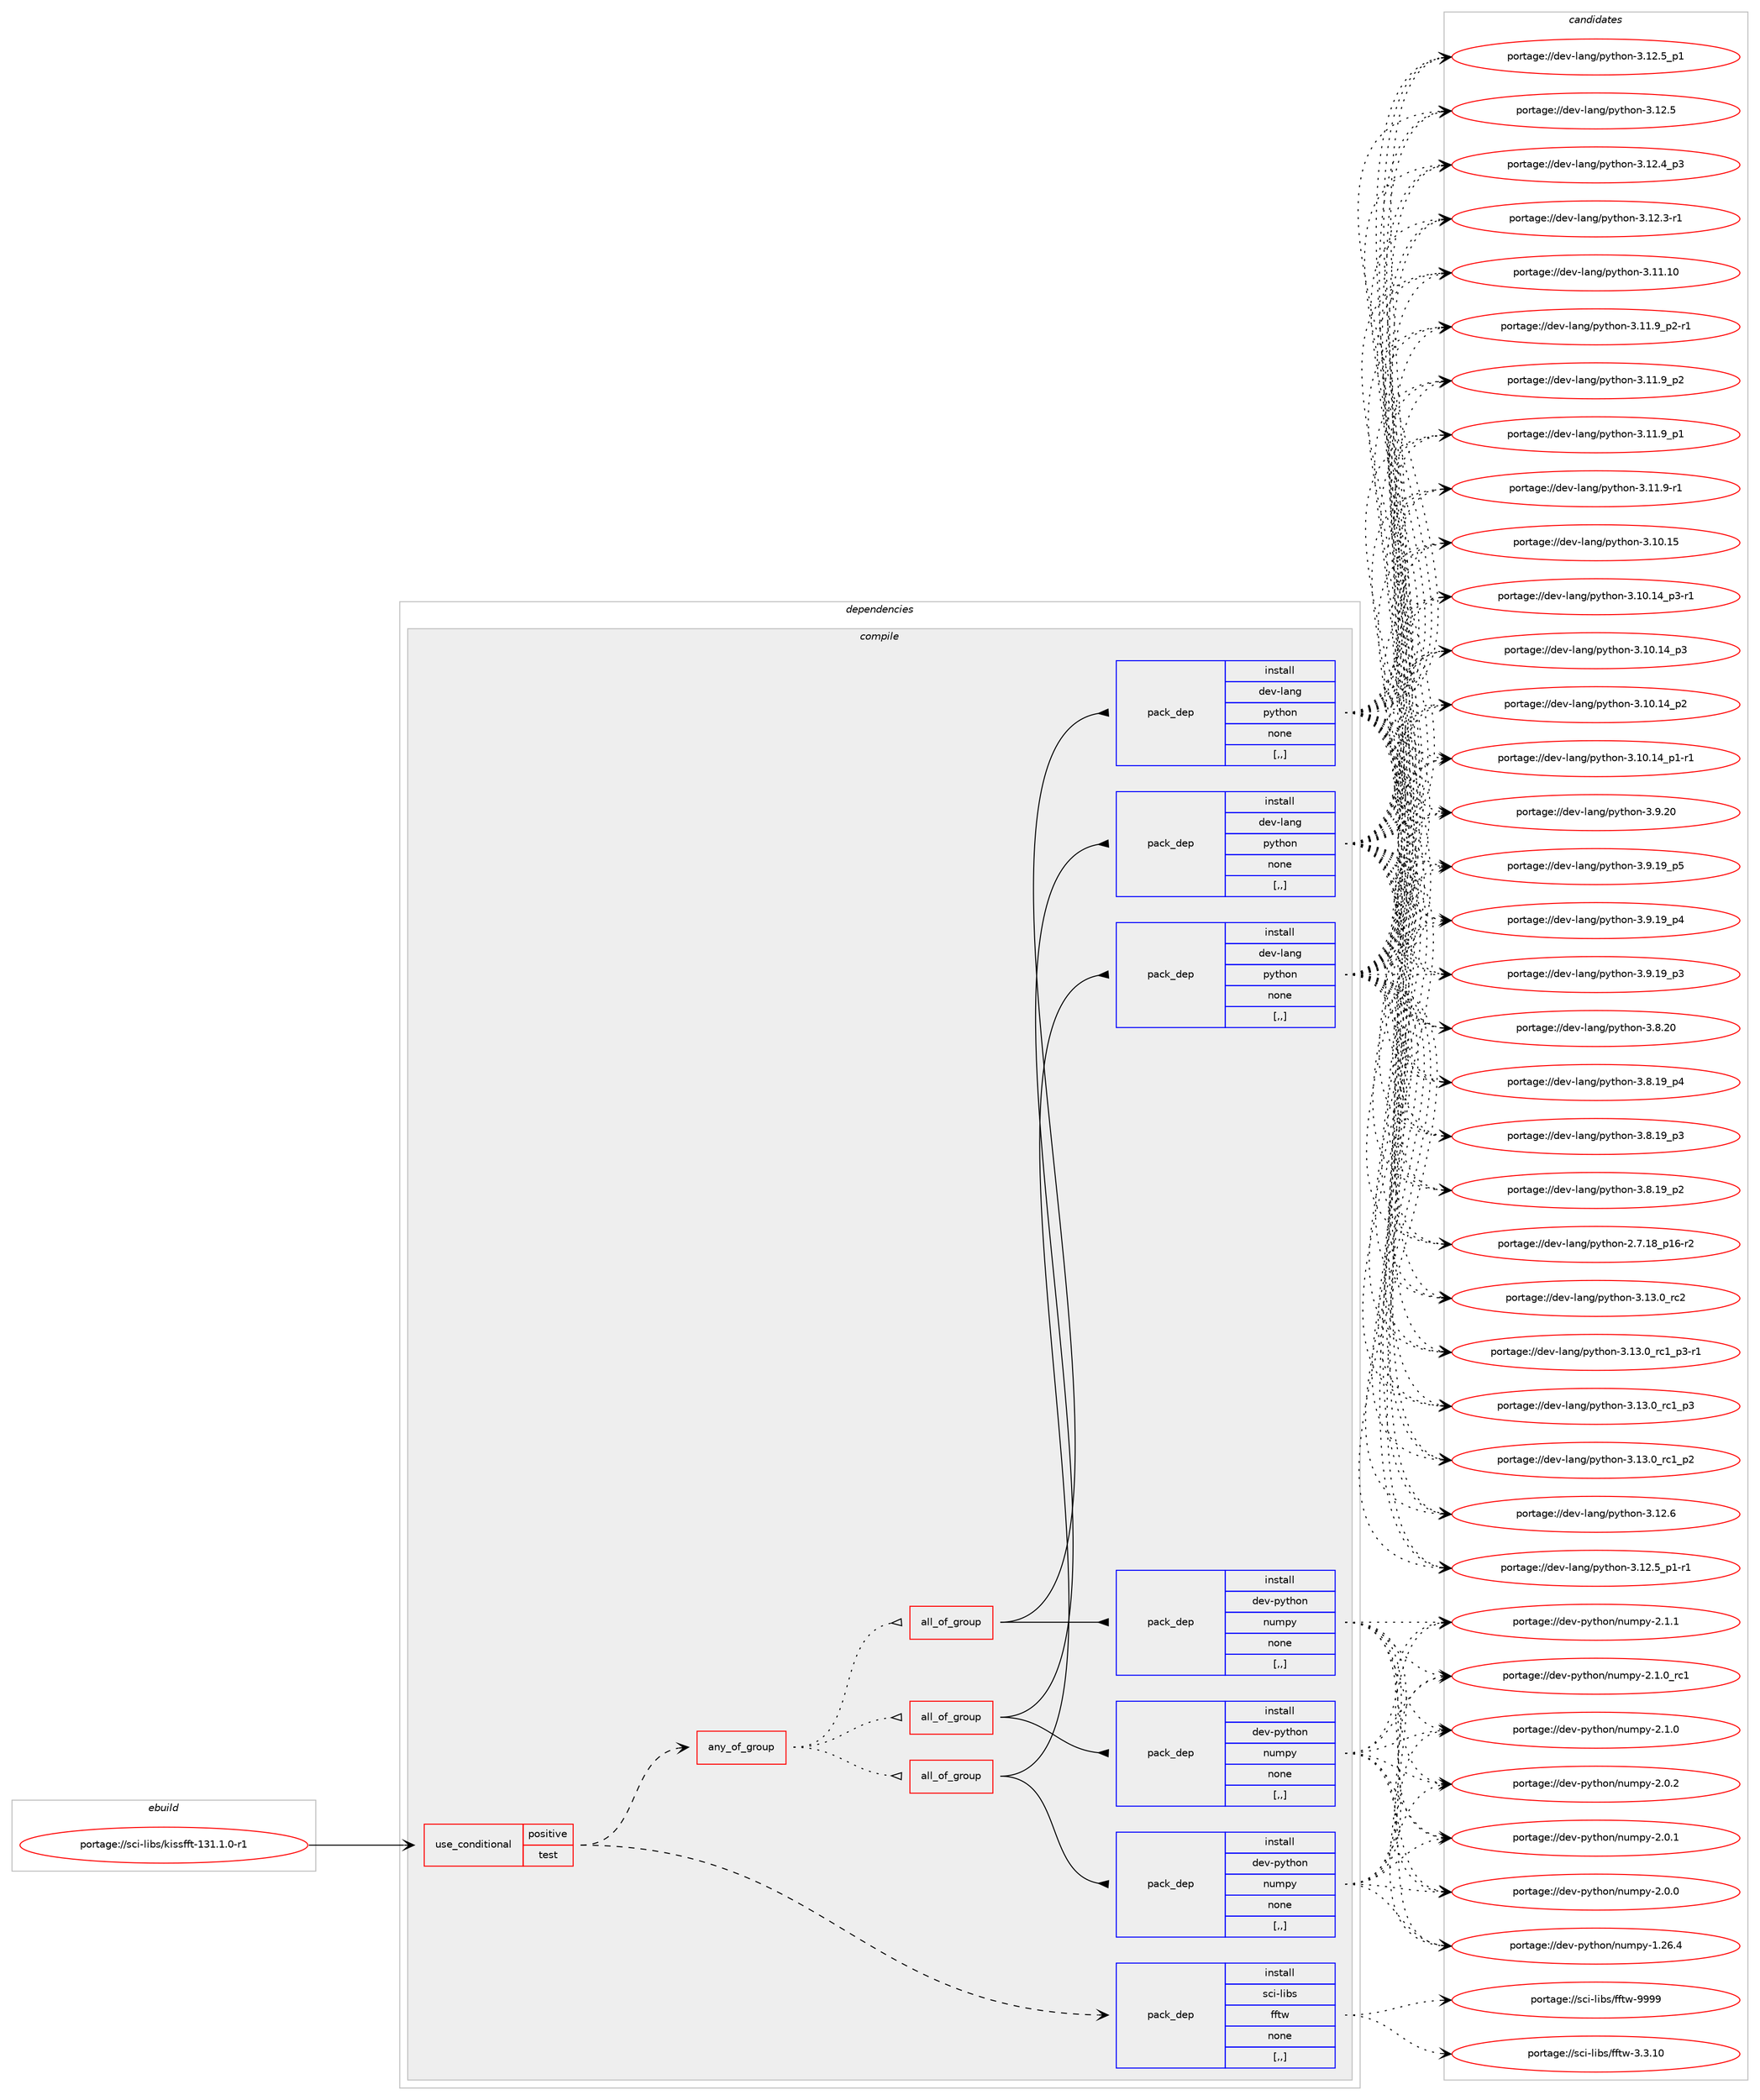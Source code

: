 digraph prolog {

# *************
# Graph options
# *************

newrank=true;
concentrate=true;
compound=true;
graph [rankdir=LR,fontname=Helvetica,fontsize=10,ranksep=1.5];#, ranksep=2.5, nodesep=0.2];
edge  [arrowhead=vee];
node  [fontname=Helvetica,fontsize=10];

# **********
# The ebuild
# **********

subgraph cluster_leftcol {
color=gray;
label=<<i>ebuild</i>>;
id [label="portage://sci-libs/kissfft-131.1.0-r1", color=red, width=4, href="../sci-libs/kissfft-131.1.0-r1.svg"];
}

# ****************
# The dependencies
# ****************

subgraph cluster_midcol {
color=gray;
label=<<i>dependencies</i>>;
subgraph cluster_compile {
fillcolor="#eeeeee";
style=filled;
label=<<i>compile</i>>;
subgraph cond240177 {
dependency912205 [label=<<TABLE BORDER="0" CELLBORDER="1" CELLSPACING="0" CELLPADDING="4"><TR><TD ROWSPAN="3" CELLPADDING="10">use_conditional</TD></TR><TR><TD>positive</TD></TR><TR><TD>test</TD></TR></TABLE>>, shape=none, color=red];
subgraph pack665413 {
dependency912206 [label=<<TABLE BORDER="0" CELLBORDER="1" CELLSPACING="0" CELLPADDING="4" WIDTH="220"><TR><TD ROWSPAN="6" CELLPADDING="30">pack_dep</TD></TR><TR><TD WIDTH="110">install</TD></TR><TR><TD>sci-libs</TD></TR><TR><TD>fftw</TD></TR><TR><TD>none</TD></TR><TR><TD>[,,]</TD></TR></TABLE>>, shape=none, color=blue];
}
dependency912205:e -> dependency912206:w [weight=20,style="dashed",arrowhead="vee"];
subgraph any6188 {
dependency912207 [label=<<TABLE BORDER="0" CELLBORDER="1" CELLSPACING="0" CELLPADDING="4"><TR><TD CELLPADDING="10">any_of_group</TD></TR></TABLE>>, shape=none, color=red];subgraph all430 {
dependency912208 [label=<<TABLE BORDER="0" CELLBORDER="1" CELLSPACING="0" CELLPADDING="4"><TR><TD CELLPADDING="10">all_of_group</TD></TR></TABLE>>, shape=none, color=red];subgraph pack665414 {
dependency912209 [label=<<TABLE BORDER="0" CELLBORDER="1" CELLSPACING="0" CELLPADDING="4" WIDTH="220"><TR><TD ROWSPAN="6" CELLPADDING="30">pack_dep</TD></TR><TR><TD WIDTH="110">install</TD></TR><TR><TD>dev-lang</TD></TR><TR><TD>python</TD></TR><TR><TD>none</TD></TR><TR><TD>[,,]</TD></TR></TABLE>>, shape=none, color=blue];
}
dependency912208:e -> dependency912209:w [weight=20,style="solid",arrowhead="inv"];
subgraph pack665415 {
dependency912210 [label=<<TABLE BORDER="0" CELLBORDER="1" CELLSPACING="0" CELLPADDING="4" WIDTH="220"><TR><TD ROWSPAN="6" CELLPADDING="30">pack_dep</TD></TR><TR><TD WIDTH="110">install</TD></TR><TR><TD>dev-python</TD></TR><TR><TD>numpy</TD></TR><TR><TD>none</TD></TR><TR><TD>[,,]</TD></TR></TABLE>>, shape=none, color=blue];
}
dependency912208:e -> dependency912210:w [weight=20,style="solid",arrowhead="inv"];
}
dependency912207:e -> dependency912208:w [weight=20,style="dotted",arrowhead="oinv"];
subgraph all431 {
dependency912211 [label=<<TABLE BORDER="0" CELLBORDER="1" CELLSPACING="0" CELLPADDING="4"><TR><TD CELLPADDING="10">all_of_group</TD></TR></TABLE>>, shape=none, color=red];subgraph pack665416 {
dependency912212 [label=<<TABLE BORDER="0" CELLBORDER="1" CELLSPACING="0" CELLPADDING="4" WIDTH="220"><TR><TD ROWSPAN="6" CELLPADDING="30">pack_dep</TD></TR><TR><TD WIDTH="110">install</TD></TR><TR><TD>dev-lang</TD></TR><TR><TD>python</TD></TR><TR><TD>none</TD></TR><TR><TD>[,,]</TD></TR></TABLE>>, shape=none, color=blue];
}
dependency912211:e -> dependency912212:w [weight=20,style="solid",arrowhead="inv"];
subgraph pack665417 {
dependency912213 [label=<<TABLE BORDER="0" CELLBORDER="1" CELLSPACING="0" CELLPADDING="4" WIDTH="220"><TR><TD ROWSPAN="6" CELLPADDING="30">pack_dep</TD></TR><TR><TD WIDTH="110">install</TD></TR><TR><TD>dev-python</TD></TR><TR><TD>numpy</TD></TR><TR><TD>none</TD></TR><TR><TD>[,,]</TD></TR></TABLE>>, shape=none, color=blue];
}
dependency912211:e -> dependency912213:w [weight=20,style="solid",arrowhead="inv"];
}
dependency912207:e -> dependency912211:w [weight=20,style="dotted",arrowhead="oinv"];
subgraph all432 {
dependency912214 [label=<<TABLE BORDER="0" CELLBORDER="1" CELLSPACING="0" CELLPADDING="4"><TR><TD CELLPADDING="10">all_of_group</TD></TR></TABLE>>, shape=none, color=red];subgraph pack665418 {
dependency912215 [label=<<TABLE BORDER="0" CELLBORDER="1" CELLSPACING="0" CELLPADDING="4" WIDTH="220"><TR><TD ROWSPAN="6" CELLPADDING="30">pack_dep</TD></TR><TR><TD WIDTH="110">install</TD></TR><TR><TD>dev-lang</TD></TR><TR><TD>python</TD></TR><TR><TD>none</TD></TR><TR><TD>[,,]</TD></TR></TABLE>>, shape=none, color=blue];
}
dependency912214:e -> dependency912215:w [weight=20,style="solid",arrowhead="inv"];
subgraph pack665419 {
dependency912216 [label=<<TABLE BORDER="0" CELLBORDER="1" CELLSPACING="0" CELLPADDING="4" WIDTH="220"><TR><TD ROWSPAN="6" CELLPADDING="30">pack_dep</TD></TR><TR><TD WIDTH="110">install</TD></TR><TR><TD>dev-python</TD></TR><TR><TD>numpy</TD></TR><TR><TD>none</TD></TR><TR><TD>[,,]</TD></TR></TABLE>>, shape=none, color=blue];
}
dependency912214:e -> dependency912216:w [weight=20,style="solid",arrowhead="inv"];
}
dependency912207:e -> dependency912214:w [weight=20,style="dotted",arrowhead="oinv"];
}
dependency912205:e -> dependency912207:w [weight=20,style="dashed",arrowhead="vee"];
}
id:e -> dependency912205:w [weight=20,style="solid",arrowhead="vee"];
}
subgraph cluster_compileandrun {
fillcolor="#eeeeee";
style=filled;
label=<<i>compile and run</i>>;
}
subgraph cluster_run {
fillcolor="#eeeeee";
style=filled;
label=<<i>run</i>>;
}
}

# **************
# The candidates
# **************

subgraph cluster_choices {
rank=same;
color=gray;
label=<<i>candidates</i>>;

subgraph choice665413 {
color=black;
nodesep=1;
choice115991054510810598115471021021161194557575757 [label="portage://sci-libs/fftw-9999", color=red, width=4,href="../sci-libs/fftw-9999.svg"];
choice1159910545108105981154710210211611945514651464948 [label="portage://sci-libs/fftw-3.3.10", color=red, width=4,href="../sci-libs/fftw-3.3.10.svg"];
dependency912206:e -> choice115991054510810598115471021021161194557575757:w [style=dotted,weight="100"];
dependency912206:e -> choice1159910545108105981154710210211611945514651464948:w [style=dotted,weight="100"];
}
subgraph choice665414 {
color=black;
nodesep=1;
choice10010111845108971101034711212111610411111045514649514648951149950 [label="portage://dev-lang/python-3.13.0_rc2", color=red, width=4,href="../dev-lang/python-3.13.0_rc2.svg"];
choice1001011184510897110103471121211161041111104551464951464895114994995112514511449 [label="portage://dev-lang/python-3.13.0_rc1_p3-r1", color=red, width=4,href="../dev-lang/python-3.13.0_rc1_p3-r1.svg"];
choice100101118451089711010347112121116104111110455146495146489511499499511251 [label="portage://dev-lang/python-3.13.0_rc1_p3", color=red, width=4,href="../dev-lang/python-3.13.0_rc1_p3.svg"];
choice100101118451089711010347112121116104111110455146495146489511499499511250 [label="portage://dev-lang/python-3.13.0_rc1_p2", color=red, width=4,href="../dev-lang/python-3.13.0_rc1_p2.svg"];
choice10010111845108971101034711212111610411111045514649504654 [label="portage://dev-lang/python-3.12.6", color=red, width=4,href="../dev-lang/python-3.12.6.svg"];
choice1001011184510897110103471121211161041111104551464950465395112494511449 [label="portage://dev-lang/python-3.12.5_p1-r1", color=red, width=4,href="../dev-lang/python-3.12.5_p1-r1.svg"];
choice100101118451089711010347112121116104111110455146495046539511249 [label="portage://dev-lang/python-3.12.5_p1", color=red, width=4,href="../dev-lang/python-3.12.5_p1.svg"];
choice10010111845108971101034711212111610411111045514649504653 [label="portage://dev-lang/python-3.12.5", color=red, width=4,href="../dev-lang/python-3.12.5.svg"];
choice100101118451089711010347112121116104111110455146495046529511251 [label="portage://dev-lang/python-3.12.4_p3", color=red, width=4,href="../dev-lang/python-3.12.4_p3.svg"];
choice100101118451089711010347112121116104111110455146495046514511449 [label="portage://dev-lang/python-3.12.3-r1", color=red, width=4,href="../dev-lang/python-3.12.3-r1.svg"];
choice1001011184510897110103471121211161041111104551464949464948 [label="portage://dev-lang/python-3.11.10", color=red, width=4,href="../dev-lang/python-3.11.10.svg"];
choice1001011184510897110103471121211161041111104551464949465795112504511449 [label="portage://dev-lang/python-3.11.9_p2-r1", color=red, width=4,href="../dev-lang/python-3.11.9_p2-r1.svg"];
choice100101118451089711010347112121116104111110455146494946579511250 [label="portage://dev-lang/python-3.11.9_p2", color=red, width=4,href="../dev-lang/python-3.11.9_p2.svg"];
choice100101118451089711010347112121116104111110455146494946579511249 [label="portage://dev-lang/python-3.11.9_p1", color=red, width=4,href="../dev-lang/python-3.11.9_p1.svg"];
choice100101118451089711010347112121116104111110455146494946574511449 [label="portage://dev-lang/python-3.11.9-r1", color=red, width=4,href="../dev-lang/python-3.11.9-r1.svg"];
choice1001011184510897110103471121211161041111104551464948464953 [label="portage://dev-lang/python-3.10.15", color=red, width=4,href="../dev-lang/python-3.10.15.svg"];
choice100101118451089711010347112121116104111110455146494846495295112514511449 [label="portage://dev-lang/python-3.10.14_p3-r1", color=red, width=4,href="../dev-lang/python-3.10.14_p3-r1.svg"];
choice10010111845108971101034711212111610411111045514649484649529511251 [label="portage://dev-lang/python-3.10.14_p3", color=red, width=4,href="../dev-lang/python-3.10.14_p3.svg"];
choice10010111845108971101034711212111610411111045514649484649529511250 [label="portage://dev-lang/python-3.10.14_p2", color=red, width=4,href="../dev-lang/python-3.10.14_p2.svg"];
choice100101118451089711010347112121116104111110455146494846495295112494511449 [label="portage://dev-lang/python-3.10.14_p1-r1", color=red, width=4,href="../dev-lang/python-3.10.14_p1-r1.svg"];
choice10010111845108971101034711212111610411111045514657465048 [label="portage://dev-lang/python-3.9.20", color=red, width=4,href="../dev-lang/python-3.9.20.svg"];
choice100101118451089711010347112121116104111110455146574649579511253 [label="portage://dev-lang/python-3.9.19_p5", color=red, width=4,href="../dev-lang/python-3.9.19_p5.svg"];
choice100101118451089711010347112121116104111110455146574649579511252 [label="portage://dev-lang/python-3.9.19_p4", color=red, width=4,href="../dev-lang/python-3.9.19_p4.svg"];
choice100101118451089711010347112121116104111110455146574649579511251 [label="portage://dev-lang/python-3.9.19_p3", color=red, width=4,href="../dev-lang/python-3.9.19_p3.svg"];
choice10010111845108971101034711212111610411111045514656465048 [label="portage://dev-lang/python-3.8.20", color=red, width=4,href="../dev-lang/python-3.8.20.svg"];
choice100101118451089711010347112121116104111110455146564649579511252 [label="portage://dev-lang/python-3.8.19_p4", color=red, width=4,href="../dev-lang/python-3.8.19_p4.svg"];
choice100101118451089711010347112121116104111110455146564649579511251 [label="portage://dev-lang/python-3.8.19_p3", color=red, width=4,href="../dev-lang/python-3.8.19_p3.svg"];
choice100101118451089711010347112121116104111110455146564649579511250 [label="portage://dev-lang/python-3.8.19_p2", color=red, width=4,href="../dev-lang/python-3.8.19_p2.svg"];
choice100101118451089711010347112121116104111110455046554649569511249544511450 [label="portage://dev-lang/python-2.7.18_p16-r2", color=red, width=4,href="../dev-lang/python-2.7.18_p16-r2.svg"];
dependency912209:e -> choice10010111845108971101034711212111610411111045514649514648951149950:w [style=dotted,weight="100"];
dependency912209:e -> choice1001011184510897110103471121211161041111104551464951464895114994995112514511449:w [style=dotted,weight="100"];
dependency912209:e -> choice100101118451089711010347112121116104111110455146495146489511499499511251:w [style=dotted,weight="100"];
dependency912209:e -> choice100101118451089711010347112121116104111110455146495146489511499499511250:w [style=dotted,weight="100"];
dependency912209:e -> choice10010111845108971101034711212111610411111045514649504654:w [style=dotted,weight="100"];
dependency912209:e -> choice1001011184510897110103471121211161041111104551464950465395112494511449:w [style=dotted,weight="100"];
dependency912209:e -> choice100101118451089711010347112121116104111110455146495046539511249:w [style=dotted,weight="100"];
dependency912209:e -> choice10010111845108971101034711212111610411111045514649504653:w [style=dotted,weight="100"];
dependency912209:e -> choice100101118451089711010347112121116104111110455146495046529511251:w [style=dotted,weight="100"];
dependency912209:e -> choice100101118451089711010347112121116104111110455146495046514511449:w [style=dotted,weight="100"];
dependency912209:e -> choice1001011184510897110103471121211161041111104551464949464948:w [style=dotted,weight="100"];
dependency912209:e -> choice1001011184510897110103471121211161041111104551464949465795112504511449:w [style=dotted,weight="100"];
dependency912209:e -> choice100101118451089711010347112121116104111110455146494946579511250:w [style=dotted,weight="100"];
dependency912209:e -> choice100101118451089711010347112121116104111110455146494946579511249:w [style=dotted,weight="100"];
dependency912209:e -> choice100101118451089711010347112121116104111110455146494946574511449:w [style=dotted,weight="100"];
dependency912209:e -> choice1001011184510897110103471121211161041111104551464948464953:w [style=dotted,weight="100"];
dependency912209:e -> choice100101118451089711010347112121116104111110455146494846495295112514511449:w [style=dotted,weight="100"];
dependency912209:e -> choice10010111845108971101034711212111610411111045514649484649529511251:w [style=dotted,weight="100"];
dependency912209:e -> choice10010111845108971101034711212111610411111045514649484649529511250:w [style=dotted,weight="100"];
dependency912209:e -> choice100101118451089711010347112121116104111110455146494846495295112494511449:w [style=dotted,weight="100"];
dependency912209:e -> choice10010111845108971101034711212111610411111045514657465048:w [style=dotted,weight="100"];
dependency912209:e -> choice100101118451089711010347112121116104111110455146574649579511253:w [style=dotted,weight="100"];
dependency912209:e -> choice100101118451089711010347112121116104111110455146574649579511252:w [style=dotted,weight="100"];
dependency912209:e -> choice100101118451089711010347112121116104111110455146574649579511251:w [style=dotted,weight="100"];
dependency912209:e -> choice10010111845108971101034711212111610411111045514656465048:w [style=dotted,weight="100"];
dependency912209:e -> choice100101118451089711010347112121116104111110455146564649579511252:w [style=dotted,weight="100"];
dependency912209:e -> choice100101118451089711010347112121116104111110455146564649579511251:w [style=dotted,weight="100"];
dependency912209:e -> choice100101118451089711010347112121116104111110455146564649579511250:w [style=dotted,weight="100"];
dependency912209:e -> choice100101118451089711010347112121116104111110455046554649569511249544511450:w [style=dotted,weight="100"];
}
subgraph choice665415 {
color=black;
nodesep=1;
choice1001011184511212111610411111047110117109112121455046494649 [label="portage://dev-python/numpy-2.1.1", color=red, width=4,href="../dev-python/numpy-2.1.1.svg"];
choice1001011184511212111610411111047110117109112121455046494648951149949 [label="portage://dev-python/numpy-2.1.0_rc1", color=red, width=4,href="../dev-python/numpy-2.1.0_rc1.svg"];
choice1001011184511212111610411111047110117109112121455046494648 [label="portage://dev-python/numpy-2.1.0", color=red, width=4,href="../dev-python/numpy-2.1.0.svg"];
choice1001011184511212111610411111047110117109112121455046484650 [label="portage://dev-python/numpy-2.0.2", color=red, width=4,href="../dev-python/numpy-2.0.2.svg"];
choice1001011184511212111610411111047110117109112121455046484649 [label="portage://dev-python/numpy-2.0.1", color=red, width=4,href="../dev-python/numpy-2.0.1.svg"];
choice1001011184511212111610411111047110117109112121455046484648 [label="portage://dev-python/numpy-2.0.0", color=red, width=4,href="../dev-python/numpy-2.0.0.svg"];
choice100101118451121211161041111104711011710911212145494650544652 [label="portage://dev-python/numpy-1.26.4", color=red, width=4,href="../dev-python/numpy-1.26.4.svg"];
dependency912210:e -> choice1001011184511212111610411111047110117109112121455046494649:w [style=dotted,weight="100"];
dependency912210:e -> choice1001011184511212111610411111047110117109112121455046494648951149949:w [style=dotted,weight="100"];
dependency912210:e -> choice1001011184511212111610411111047110117109112121455046494648:w [style=dotted,weight="100"];
dependency912210:e -> choice1001011184511212111610411111047110117109112121455046484650:w [style=dotted,weight="100"];
dependency912210:e -> choice1001011184511212111610411111047110117109112121455046484649:w [style=dotted,weight="100"];
dependency912210:e -> choice1001011184511212111610411111047110117109112121455046484648:w [style=dotted,weight="100"];
dependency912210:e -> choice100101118451121211161041111104711011710911212145494650544652:w [style=dotted,weight="100"];
}
subgraph choice665416 {
color=black;
nodesep=1;
choice10010111845108971101034711212111610411111045514649514648951149950 [label="portage://dev-lang/python-3.13.0_rc2", color=red, width=4,href="../dev-lang/python-3.13.0_rc2.svg"];
choice1001011184510897110103471121211161041111104551464951464895114994995112514511449 [label="portage://dev-lang/python-3.13.0_rc1_p3-r1", color=red, width=4,href="../dev-lang/python-3.13.0_rc1_p3-r1.svg"];
choice100101118451089711010347112121116104111110455146495146489511499499511251 [label="portage://dev-lang/python-3.13.0_rc1_p3", color=red, width=4,href="../dev-lang/python-3.13.0_rc1_p3.svg"];
choice100101118451089711010347112121116104111110455146495146489511499499511250 [label="portage://dev-lang/python-3.13.0_rc1_p2", color=red, width=4,href="../dev-lang/python-3.13.0_rc1_p2.svg"];
choice10010111845108971101034711212111610411111045514649504654 [label="portage://dev-lang/python-3.12.6", color=red, width=4,href="../dev-lang/python-3.12.6.svg"];
choice1001011184510897110103471121211161041111104551464950465395112494511449 [label="portage://dev-lang/python-3.12.5_p1-r1", color=red, width=4,href="../dev-lang/python-3.12.5_p1-r1.svg"];
choice100101118451089711010347112121116104111110455146495046539511249 [label="portage://dev-lang/python-3.12.5_p1", color=red, width=4,href="../dev-lang/python-3.12.5_p1.svg"];
choice10010111845108971101034711212111610411111045514649504653 [label="portage://dev-lang/python-3.12.5", color=red, width=4,href="../dev-lang/python-3.12.5.svg"];
choice100101118451089711010347112121116104111110455146495046529511251 [label="portage://dev-lang/python-3.12.4_p3", color=red, width=4,href="../dev-lang/python-3.12.4_p3.svg"];
choice100101118451089711010347112121116104111110455146495046514511449 [label="portage://dev-lang/python-3.12.3-r1", color=red, width=4,href="../dev-lang/python-3.12.3-r1.svg"];
choice1001011184510897110103471121211161041111104551464949464948 [label="portage://dev-lang/python-3.11.10", color=red, width=4,href="../dev-lang/python-3.11.10.svg"];
choice1001011184510897110103471121211161041111104551464949465795112504511449 [label="portage://dev-lang/python-3.11.9_p2-r1", color=red, width=4,href="../dev-lang/python-3.11.9_p2-r1.svg"];
choice100101118451089711010347112121116104111110455146494946579511250 [label="portage://dev-lang/python-3.11.9_p2", color=red, width=4,href="../dev-lang/python-3.11.9_p2.svg"];
choice100101118451089711010347112121116104111110455146494946579511249 [label="portage://dev-lang/python-3.11.9_p1", color=red, width=4,href="../dev-lang/python-3.11.9_p1.svg"];
choice100101118451089711010347112121116104111110455146494946574511449 [label="portage://dev-lang/python-3.11.9-r1", color=red, width=4,href="../dev-lang/python-3.11.9-r1.svg"];
choice1001011184510897110103471121211161041111104551464948464953 [label="portage://dev-lang/python-3.10.15", color=red, width=4,href="../dev-lang/python-3.10.15.svg"];
choice100101118451089711010347112121116104111110455146494846495295112514511449 [label="portage://dev-lang/python-3.10.14_p3-r1", color=red, width=4,href="../dev-lang/python-3.10.14_p3-r1.svg"];
choice10010111845108971101034711212111610411111045514649484649529511251 [label="portage://dev-lang/python-3.10.14_p3", color=red, width=4,href="../dev-lang/python-3.10.14_p3.svg"];
choice10010111845108971101034711212111610411111045514649484649529511250 [label="portage://dev-lang/python-3.10.14_p2", color=red, width=4,href="../dev-lang/python-3.10.14_p2.svg"];
choice100101118451089711010347112121116104111110455146494846495295112494511449 [label="portage://dev-lang/python-3.10.14_p1-r1", color=red, width=4,href="../dev-lang/python-3.10.14_p1-r1.svg"];
choice10010111845108971101034711212111610411111045514657465048 [label="portage://dev-lang/python-3.9.20", color=red, width=4,href="../dev-lang/python-3.9.20.svg"];
choice100101118451089711010347112121116104111110455146574649579511253 [label="portage://dev-lang/python-3.9.19_p5", color=red, width=4,href="../dev-lang/python-3.9.19_p5.svg"];
choice100101118451089711010347112121116104111110455146574649579511252 [label="portage://dev-lang/python-3.9.19_p4", color=red, width=4,href="../dev-lang/python-3.9.19_p4.svg"];
choice100101118451089711010347112121116104111110455146574649579511251 [label="portage://dev-lang/python-3.9.19_p3", color=red, width=4,href="../dev-lang/python-3.9.19_p3.svg"];
choice10010111845108971101034711212111610411111045514656465048 [label="portage://dev-lang/python-3.8.20", color=red, width=4,href="../dev-lang/python-3.8.20.svg"];
choice100101118451089711010347112121116104111110455146564649579511252 [label="portage://dev-lang/python-3.8.19_p4", color=red, width=4,href="../dev-lang/python-3.8.19_p4.svg"];
choice100101118451089711010347112121116104111110455146564649579511251 [label="portage://dev-lang/python-3.8.19_p3", color=red, width=4,href="../dev-lang/python-3.8.19_p3.svg"];
choice100101118451089711010347112121116104111110455146564649579511250 [label="portage://dev-lang/python-3.8.19_p2", color=red, width=4,href="../dev-lang/python-3.8.19_p2.svg"];
choice100101118451089711010347112121116104111110455046554649569511249544511450 [label="portage://dev-lang/python-2.7.18_p16-r2", color=red, width=4,href="../dev-lang/python-2.7.18_p16-r2.svg"];
dependency912212:e -> choice10010111845108971101034711212111610411111045514649514648951149950:w [style=dotted,weight="100"];
dependency912212:e -> choice1001011184510897110103471121211161041111104551464951464895114994995112514511449:w [style=dotted,weight="100"];
dependency912212:e -> choice100101118451089711010347112121116104111110455146495146489511499499511251:w [style=dotted,weight="100"];
dependency912212:e -> choice100101118451089711010347112121116104111110455146495146489511499499511250:w [style=dotted,weight="100"];
dependency912212:e -> choice10010111845108971101034711212111610411111045514649504654:w [style=dotted,weight="100"];
dependency912212:e -> choice1001011184510897110103471121211161041111104551464950465395112494511449:w [style=dotted,weight="100"];
dependency912212:e -> choice100101118451089711010347112121116104111110455146495046539511249:w [style=dotted,weight="100"];
dependency912212:e -> choice10010111845108971101034711212111610411111045514649504653:w [style=dotted,weight="100"];
dependency912212:e -> choice100101118451089711010347112121116104111110455146495046529511251:w [style=dotted,weight="100"];
dependency912212:e -> choice100101118451089711010347112121116104111110455146495046514511449:w [style=dotted,weight="100"];
dependency912212:e -> choice1001011184510897110103471121211161041111104551464949464948:w [style=dotted,weight="100"];
dependency912212:e -> choice1001011184510897110103471121211161041111104551464949465795112504511449:w [style=dotted,weight="100"];
dependency912212:e -> choice100101118451089711010347112121116104111110455146494946579511250:w [style=dotted,weight="100"];
dependency912212:e -> choice100101118451089711010347112121116104111110455146494946579511249:w [style=dotted,weight="100"];
dependency912212:e -> choice100101118451089711010347112121116104111110455146494946574511449:w [style=dotted,weight="100"];
dependency912212:e -> choice1001011184510897110103471121211161041111104551464948464953:w [style=dotted,weight="100"];
dependency912212:e -> choice100101118451089711010347112121116104111110455146494846495295112514511449:w [style=dotted,weight="100"];
dependency912212:e -> choice10010111845108971101034711212111610411111045514649484649529511251:w [style=dotted,weight="100"];
dependency912212:e -> choice10010111845108971101034711212111610411111045514649484649529511250:w [style=dotted,weight="100"];
dependency912212:e -> choice100101118451089711010347112121116104111110455146494846495295112494511449:w [style=dotted,weight="100"];
dependency912212:e -> choice10010111845108971101034711212111610411111045514657465048:w [style=dotted,weight="100"];
dependency912212:e -> choice100101118451089711010347112121116104111110455146574649579511253:w [style=dotted,weight="100"];
dependency912212:e -> choice100101118451089711010347112121116104111110455146574649579511252:w [style=dotted,weight="100"];
dependency912212:e -> choice100101118451089711010347112121116104111110455146574649579511251:w [style=dotted,weight="100"];
dependency912212:e -> choice10010111845108971101034711212111610411111045514656465048:w [style=dotted,weight="100"];
dependency912212:e -> choice100101118451089711010347112121116104111110455146564649579511252:w [style=dotted,weight="100"];
dependency912212:e -> choice100101118451089711010347112121116104111110455146564649579511251:w [style=dotted,weight="100"];
dependency912212:e -> choice100101118451089711010347112121116104111110455146564649579511250:w [style=dotted,weight="100"];
dependency912212:e -> choice100101118451089711010347112121116104111110455046554649569511249544511450:w [style=dotted,weight="100"];
}
subgraph choice665417 {
color=black;
nodesep=1;
choice1001011184511212111610411111047110117109112121455046494649 [label="portage://dev-python/numpy-2.1.1", color=red, width=4,href="../dev-python/numpy-2.1.1.svg"];
choice1001011184511212111610411111047110117109112121455046494648951149949 [label="portage://dev-python/numpy-2.1.0_rc1", color=red, width=4,href="../dev-python/numpy-2.1.0_rc1.svg"];
choice1001011184511212111610411111047110117109112121455046494648 [label="portage://dev-python/numpy-2.1.0", color=red, width=4,href="../dev-python/numpy-2.1.0.svg"];
choice1001011184511212111610411111047110117109112121455046484650 [label="portage://dev-python/numpy-2.0.2", color=red, width=4,href="../dev-python/numpy-2.0.2.svg"];
choice1001011184511212111610411111047110117109112121455046484649 [label="portage://dev-python/numpy-2.0.1", color=red, width=4,href="../dev-python/numpy-2.0.1.svg"];
choice1001011184511212111610411111047110117109112121455046484648 [label="portage://dev-python/numpy-2.0.0", color=red, width=4,href="../dev-python/numpy-2.0.0.svg"];
choice100101118451121211161041111104711011710911212145494650544652 [label="portage://dev-python/numpy-1.26.4", color=red, width=4,href="../dev-python/numpy-1.26.4.svg"];
dependency912213:e -> choice1001011184511212111610411111047110117109112121455046494649:w [style=dotted,weight="100"];
dependency912213:e -> choice1001011184511212111610411111047110117109112121455046494648951149949:w [style=dotted,weight="100"];
dependency912213:e -> choice1001011184511212111610411111047110117109112121455046494648:w [style=dotted,weight="100"];
dependency912213:e -> choice1001011184511212111610411111047110117109112121455046484650:w [style=dotted,weight="100"];
dependency912213:e -> choice1001011184511212111610411111047110117109112121455046484649:w [style=dotted,weight="100"];
dependency912213:e -> choice1001011184511212111610411111047110117109112121455046484648:w [style=dotted,weight="100"];
dependency912213:e -> choice100101118451121211161041111104711011710911212145494650544652:w [style=dotted,weight="100"];
}
subgraph choice665418 {
color=black;
nodesep=1;
choice10010111845108971101034711212111610411111045514649514648951149950 [label="portage://dev-lang/python-3.13.0_rc2", color=red, width=4,href="../dev-lang/python-3.13.0_rc2.svg"];
choice1001011184510897110103471121211161041111104551464951464895114994995112514511449 [label="portage://dev-lang/python-3.13.0_rc1_p3-r1", color=red, width=4,href="../dev-lang/python-3.13.0_rc1_p3-r1.svg"];
choice100101118451089711010347112121116104111110455146495146489511499499511251 [label="portage://dev-lang/python-3.13.0_rc1_p3", color=red, width=4,href="../dev-lang/python-3.13.0_rc1_p3.svg"];
choice100101118451089711010347112121116104111110455146495146489511499499511250 [label="portage://dev-lang/python-3.13.0_rc1_p2", color=red, width=4,href="../dev-lang/python-3.13.0_rc1_p2.svg"];
choice10010111845108971101034711212111610411111045514649504654 [label="portage://dev-lang/python-3.12.6", color=red, width=4,href="../dev-lang/python-3.12.6.svg"];
choice1001011184510897110103471121211161041111104551464950465395112494511449 [label="portage://dev-lang/python-3.12.5_p1-r1", color=red, width=4,href="../dev-lang/python-3.12.5_p1-r1.svg"];
choice100101118451089711010347112121116104111110455146495046539511249 [label="portage://dev-lang/python-3.12.5_p1", color=red, width=4,href="../dev-lang/python-3.12.5_p1.svg"];
choice10010111845108971101034711212111610411111045514649504653 [label="portage://dev-lang/python-3.12.5", color=red, width=4,href="../dev-lang/python-3.12.5.svg"];
choice100101118451089711010347112121116104111110455146495046529511251 [label="portage://dev-lang/python-3.12.4_p3", color=red, width=4,href="../dev-lang/python-3.12.4_p3.svg"];
choice100101118451089711010347112121116104111110455146495046514511449 [label="portage://dev-lang/python-3.12.3-r1", color=red, width=4,href="../dev-lang/python-3.12.3-r1.svg"];
choice1001011184510897110103471121211161041111104551464949464948 [label="portage://dev-lang/python-3.11.10", color=red, width=4,href="../dev-lang/python-3.11.10.svg"];
choice1001011184510897110103471121211161041111104551464949465795112504511449 [label="portage://dev-lang/python-3.11.9_p2-r1", color=red, width=4,href="../dev-lang/python-3.11.9_p2-r1.svg"];
choice100101118451089711010347112121116104111110455146494946579511250 [label="portage://dev-lang/python-3.11.9_p2", color=red, width=4,href="../dev-lang/python-3.11.9_p2.svg"];
choice100101118451089711010347112121116104111110455146494946579511249 [label="portage://dev-lang/python-3.11.9_p1", color=red, width=4,href="../dev-lang/python-3.11.9_p1.svg"];
choice100101118451089711010347112121116104111110455146494946574511449 [label="portage://dev-lang/python-3.11.9-r1", color=red, width=4,href="../dev-lang/python-3.11.9-r1.svg"];
choice1001011184510897110103471121211161041111104551464948464953 [label="portage://dev-lang/python-3.10.15", color=red, width=4,href="../dev-lang/python-3.10.15.svg"];
choice100101118451089711010347112121116104111110455146494846495295112514511449 [label="portage://dev-lang/python-3.10.14_p3-r1", color=red, width=4,href="../dev-lang/python-3.10.14_p3-r1.svg"];
choice10010111845108971101034711212111610411111045514649484649529511251 [label="portage://dev-lang/python-3.10.14_p3", color=red, width=4,href="../dev-lang/python-3.10.14_p3.svg"];
choice10010111845108971101034711212111610411111045514649484649529511250 [label="portage://dev-lang/python-3.10.14_p2", color=red, width=4,href="../dev-lang/python-3.10.14_p2.svg"];
choice100101118451089711010347112121116104111110455146494846495295112494511449 [label="portage://dev-lang/python-3.10.14_p1-r1", color=red, width=4,href="../dev-lang/python-3.10.14_p1-r1.svg"];
choice10010111845108971101034711212111610411111045514657465048 [label="portage://dev-lang/python-3.9.20", color=red, width=4,href="../dev-lang/python-3.9.20.svg"];
choice100101118451089711010347112121116104111110455146574649579511253 [label="portage://dev-lang/python-3.9.19_p5", color=red, width=4,href="../dev-lang/python-3.9.19_p5.svg"];
choice100101118451089711010347112121116104111110455146574649579511252 [label="portage://dev-lang/python-3.9.19_p4", color=red, width=4,href="../dev-lang/python-3.9.19_p4.svg"];
choice100101118451089711010347112121116104111110455146574649579511251 [label="portage://dev-lang/python-3.9.19_p3", color=red, width=4,href="../dev-lang/python-3.9.19_p3.svg"];
choice10010111845108971101034711212111610411111045514656465048 [label="portage://dev-lang/python-3.8.20", color=red, width=4,href="../dev-lang/python-3.8.20.svg"];
choice100101118451089711010347112121116104111110455146564649579511252 [label="portage://dev-lang/python-3.8.19_p4", color=red, width=4,href="../dev-lang/python-3.8.19_p4.svg"];
choice100101118451089711010347112121116104111110455146564649579511251 [label="portage://dev-lang/python-3.8.19_p3", color=red, width=4,href="../dev-lang/python-3.8.19_p3.svg"];
choice100101118451089711010347112121116104111110455146564649579511250 [label="portage://dev-lang/python-3.8.19_p2", color=red, width=4,href="../dev-lang/python-3.8.19_p2.svg"];
choice100101118451089711010347112121116104111110455046554649569511249544511450 [label="portage://dev-lang/python-2.7.18_p16-r2", color=red, width=4,href="../dev-lang/python-2.7.18_p16-r2.svg"];
dependency912215:e -> choice10010111845108971101034711212111610411111045514649514648951149950:w [style=dotted,weight="100"];
dependency912215:e -> choice1001011184510897110103471121211161041111104551464951464895114994995112514511449:w [style=dotted,weight="100"];
dependency912215:e -> choice100101118451089711010347112121116104111110455146495146489511499499511251:w [style=dotted,weight="100"];
dependency912215:e -> choice100101118451089711010347112121116104111110455146495146489511499499511250:w [style=dotted,weight="100"];
dependency912215:e -> choice10010111845108971101034711212111610411111045514649504654:w [style=dotted,weight="100"];
dependency912215:e -> choice1001011184510897110103471121211161041111104551464950465395112494511449:w [style=dotted,weight="100"];
dependency912215:e -> choice100101118451089711010347112121116104111110455146495046539511249:w [style=dotted,weight="100"];
dependency912215:e -> choice10010111845108971101034711212111610411111045514649504653:w [style=dotted,weight="100"];
dependency912215:e -> choice100101118451089711010347112121116104111110455146495046529511251:w [style=dotted,weight="100"];
dependency912215:e -> choice100101118451089711010347112121116104111110455146495046514511449:w [style=dotted,weight="100"];
dependency912215:e -> choice1001011184510897110103471121211161041111104551464949464948:w [style=dotted,weight="100"];
dependency912215:e -> choice1001011184510897110103471121211161041111104551464949465795112504511449:w [style=dotted,weight="100"];
dependency912215:e -> choice100101118451089711010347112121116104111110455146494946579511250:w [style=dotted,weight="100"];
dependency912215:e -> choice100101118451089711010347112121116104111110455146494946579511249:w [style=dotted,weight="100"];
dependency912215:e -> choice100101118451089711010347112121116104111110455146494946574511449:w [style=dotted,weight="100"];
dependency912215:e -> choice1001011184510897110103471121211161041111104551464948464953:w [style=dotted,weight="100"];
dependency912215:e -> choice100101118451089711010347112121116104111110455146494846495295112514511449:w [style=dotted,weight="100"];
dependency912215:e -> choice10010111845108971101034711212111610411111045514649484649529511251:w [style=dotted,weight="100"];
dependency912215:e -> choice10010111845108971101034711212111610411111045514649484649529511250:w [style=dotted,weight="100"];
dependency912215:e -> choice100101118451089711010347112121116104111110455146494846495295112494511449:w [style=dotted,weight="100"];
dependency912215:e -> choice10010111845108971101034711212111610411111045514657465048:w [style=dotted,weight="100"];
dependency912215:e -> choice100101118451089711010347112121116104111110455146574649579511253:w [style=dotted,weight="100"];
dependency912215:e -> choice100101118451089711010347112121116104111110455146574649579511252:w [style=dotted,weight="100"];
dependency912215:e -> choice100101118451089711010347112121116104111110455146574649579511251:w [style=dotted,weight="100"];
dependency912215:e -> choice10010111845108971101034711212111610411111045514656465048:w [style=dotted,weight="100"];
dependency912215:e -> choice100101118451089711010347112121116104111110455146564649579511252:w [style=dotted,weight="100"];
dependency912215:e -> choice100101118451089711010347112121116104111110455146564649579511251:w [style=dotted,weight="100"];
dependency912215:e -> choice100101118451089711010347112121116104111110455146564649579511250:w [style=dotted,weight="100"];
dependency912215:e -> choice100101118451089711010347112121116104111110455046554649569511249544511450:w [style=dotted,weight="100"];
}
subgraph choice665419 {
color=black;
nodesep=1;
choice1001011184511212111610411111047110117109112121455046494649 [label="portage://dev-python/numpy-2.1.1", color=red, width=4,href="../dev-python/numpy-2.1.1.svg"];
choice1001011184511212111610411111047110117109112121455046494648951149949 [label="portage://dev-python/numpy-2.1.0_rc1", color=red, width=4,href="../dev-python/numpy-2.1.0_rc1.svg"];
choice1001011184511212111610411111047110117109112121455046494648 [label="portage://dev-python/numpy-2.1.0", color=red, width=4,href="../dev-python/numpy-2.1.0.svg"];
choice1001011184511212111610411111047110117109112121455046484650 [label="portage://dev-python/numpy-2.0.2", color=red, width=4,href="../dev-python/numpy-2.0.2.svg"];
choice1001011184511212111610411111047110117109112121455046484649 [label="portage://dev-python/numpy-2.0.1", color=red, width=4,href="../dev-python/numpy-2.0.1.svg"];
choice1001011184511212111610411111047110117109112121455046484648 [label="portage://dev-python/numpy-2.0.0", color=red, width=4,href="../dev-python/numpy-2.0.0.svg"];
choice100101118451121211161041111104711011710911212145494650544652 [label="portage://dev-python/numpy-1.26.4", color=red, width=4,href="../dev-python/numpy-1.26.4.svg"];
dependency912216:e -> choice1001011184511212111610411111047110117109112121455046494649:w [style=dotted,weight="100"];
dependency912216:e -> choice1001011184511212111610411111047110117109112121455046494648951149949:w [style=dotted,weight="100"];
dependency912216:e -> choice1001011184511212111610411111047110117109112121455046494648:w [style=dotted,weight="100"];
dependency912216:e -> choice1001011184511212111610411111047110117109112121455046484650:w [style=dotted,weight="100"];
dependency912216:e -> choice1001011184511212111610411111047110117109112121455046484649:w [style=dotted,weight="100"];
dependency912216:e -> choice1001011184511212111610411111047110117109112121455046484648:w [style=dotted,weight="100"];
dependency912216:e -> choice100101118451121211161041111104711011710911212145494650544652:w [style=dotted,weight="100"];
}
}

}
